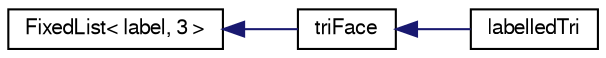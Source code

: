 digraph "Graphical Class Hierarchy"
{
  bgcolor="transparent";
  edge [fontname="FreeSans",fontsize="10",labelfontname="FreeSans",labelfontsize="10"];
  node [fontname="FreeSans",fontsize="10",shape=record];
  rankdir="LR";
  Node1 [label="FixedList\< label, 3 \>",height=0.2,width=0.4,color="black",URL="$a00802.html"];
  Node1 -> Node2 [dir="back",color="midnightblue",fontsize="10",style="solid",fontname="FreeSans"];
  Node2 [label="triFace",height=0.2,width=0.4,color="black",URL="$a02605.html",tooltip="A triangular face using a FixedList of labels corresponding to mesh vertices. "];
  Node2 -> Node3 [dir="back",color="midnightblue",fontsize="10",style="solid",fontname="FreeSans"];
  Node3 [label="labelledTri",height=0.2,width=0.4,color="black",URL="$a01214.html",tooltip="Triangle with additional region number. "];
}
